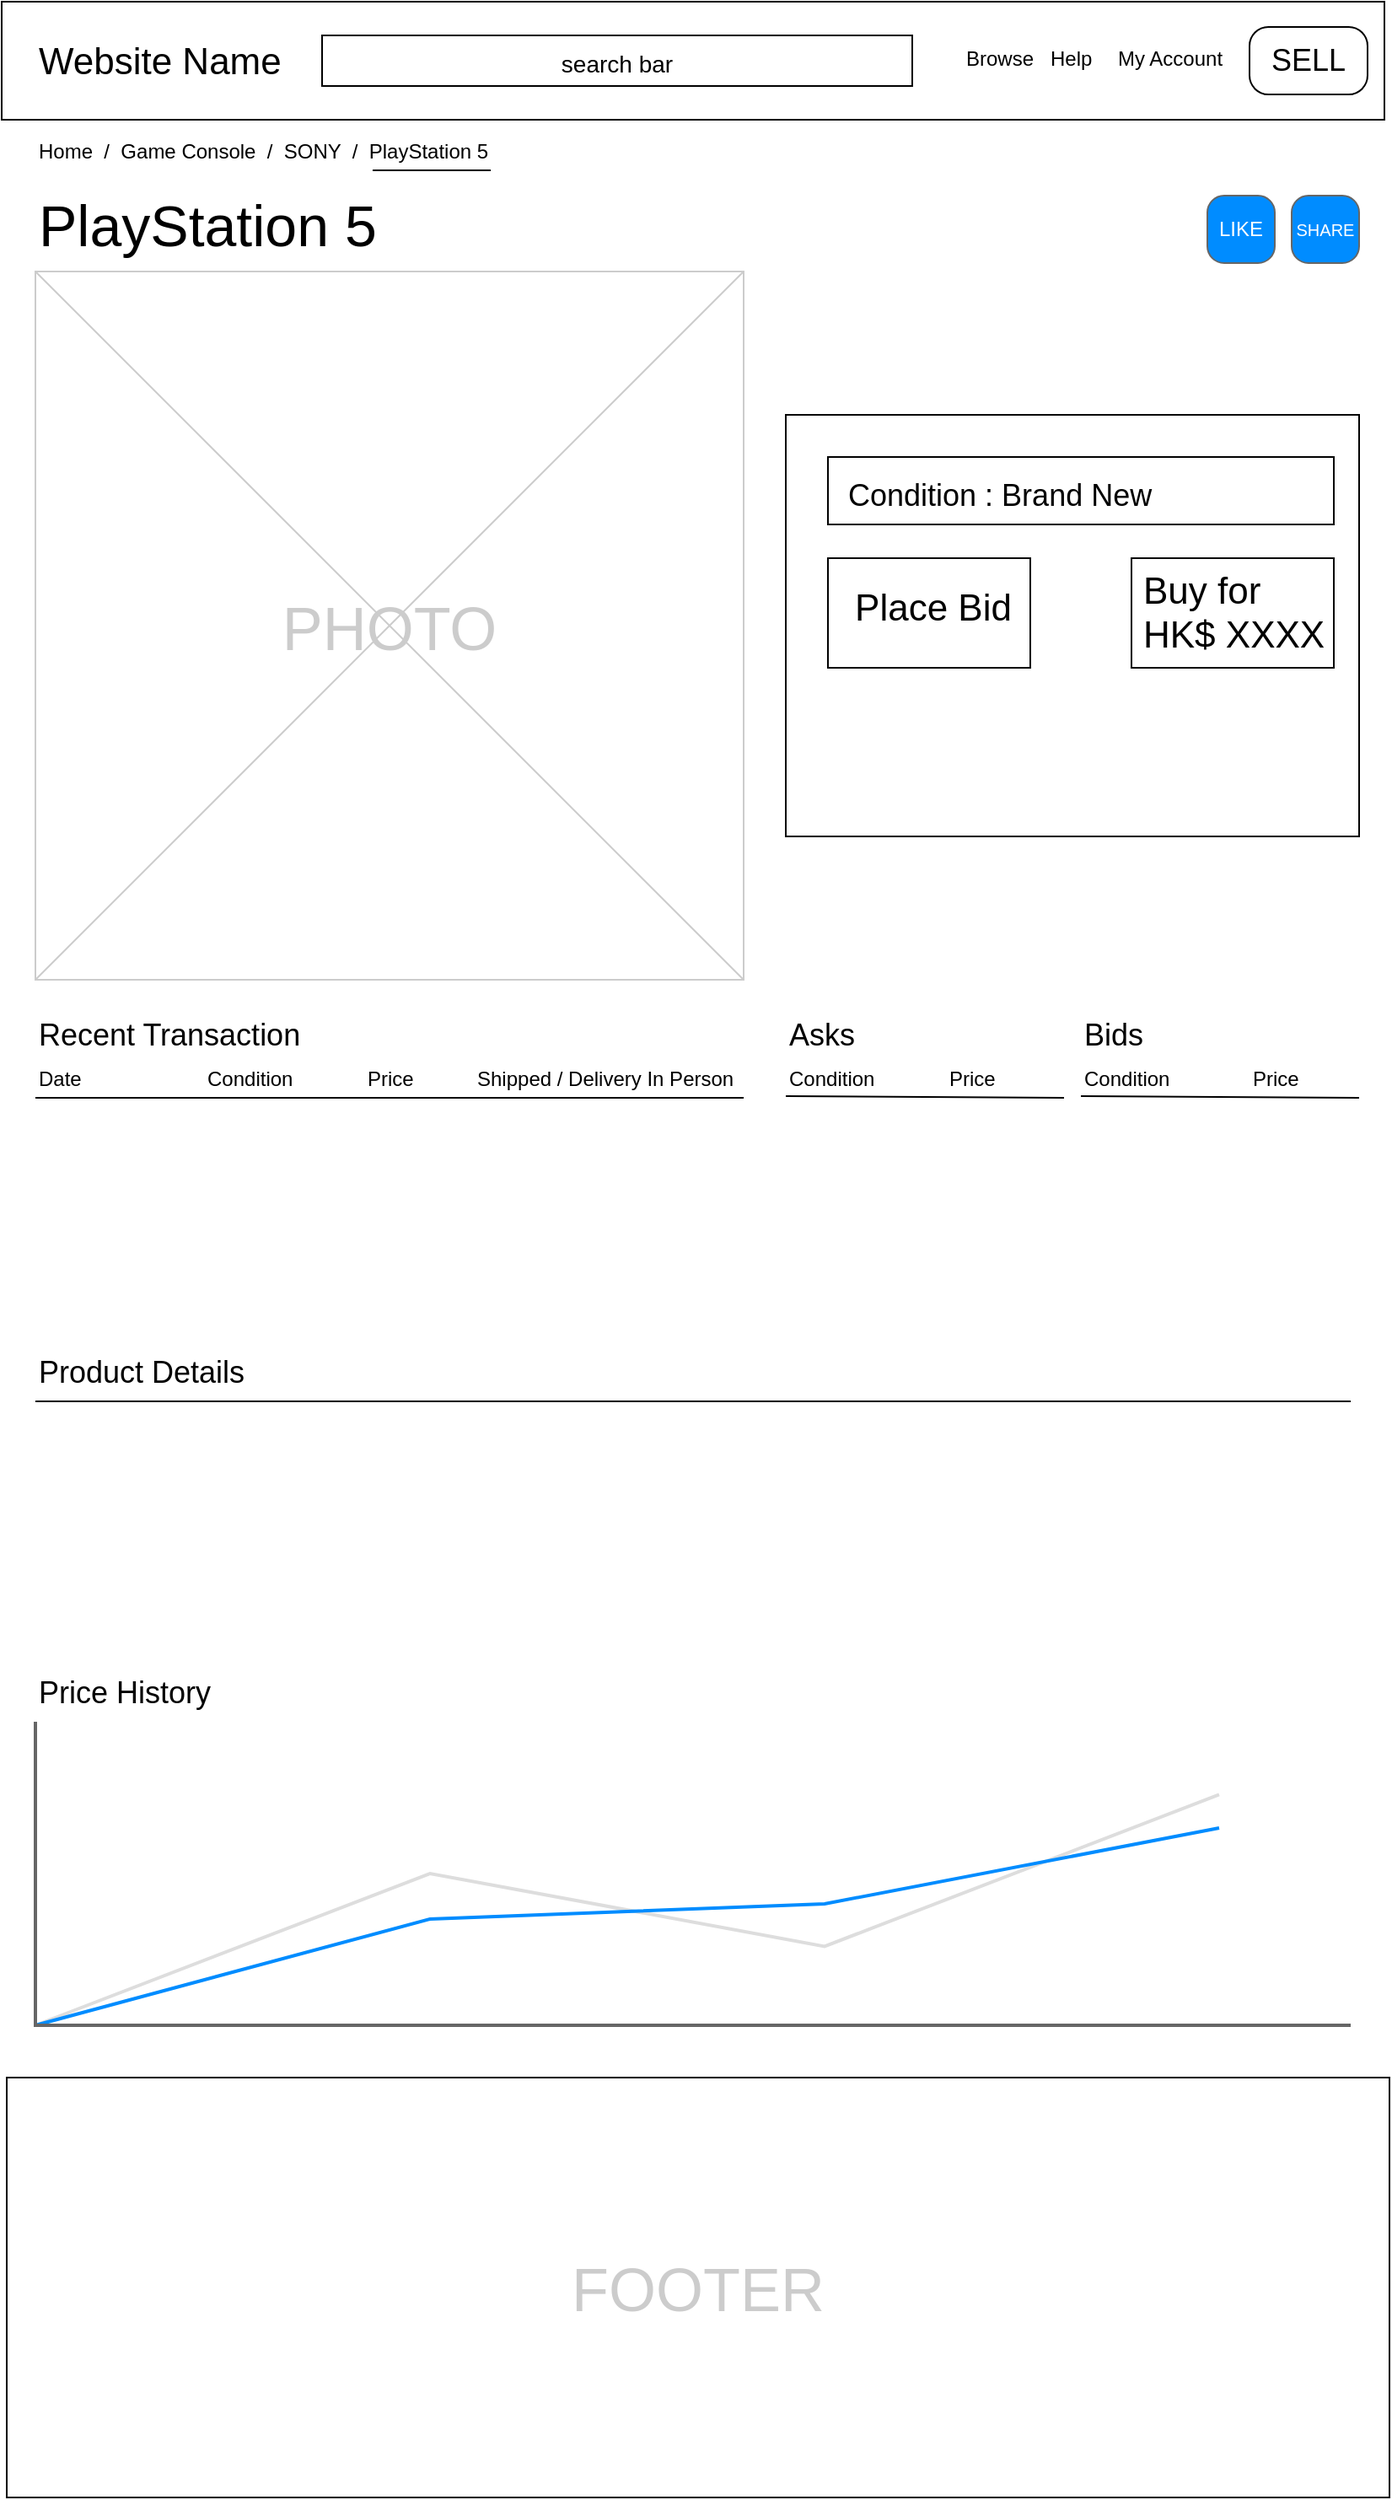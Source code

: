 <mxfile version="20.0.4" type="github"><diagram name="Page-1" id="f1b7ffb7-ca1e-a977-7cf5-a751b3c06c05"><mxGraphModel dx="976" dy="770" grid="1" gridSize="10" guides="1" tooltips="1" connect="1" arrows="1" fold="1" page="1" pageScale="1" pageWidth="827" pageHeight="1169" background="none" math="0" shadow="0"><root><mxCell id="0"/><mxCell id="1" parent="0"/><mxCell id="JPSK89S25n1LUuH9_Zfj-73" value="" style="rounded=0;whiteSpace=wrap;html=1;fontSize=8;" parent="1" vertex="1"><mxGeometry x="465" y="245" width="340" height="250" as="geometry"/></mxCell><mxCell id="JPSK89S25n1LUuH9_Zfj-61" value="" style="rounded=0;whiteSpace=wrap;html=1;fontSize=18;" parent="1" vertex="1"><mxGeometry width="820" height="70" as="geometry"/></mxCell><mxCell id="JPSK89S25n1LUuH9_Zfj-62" value="Website Name" style="text;spacingTop=-5;fontSize=22;fontStyle=0" parent="1" vertex="1"><mxGeometry x="20" y="20" width="150" height="30" as="geometry"/></mxCell><mxCell id="JPSK89S25n1LUuH9_Zfj-63" value="Browse" style="text;spacingTop=-5;" parent="1" vertex="1"><mxGeometry x="570" y="25.0" width="30" height="20" as="geometry"/></mxCell><mxCell id="JPSK89S25n1LUuH9_Zfj-64" value="&lt;font style=&quot;font-size: 14px;&quot;&gt;search bar&lt;/font&gt;" style="rounded=0;whiteSpace=wrap;html=1;fontSize=25;verticalAlign=bottom;" parent="1" vertex="1"><mxGeometry x="190" y="20" width="350" height="30" as="geometry"/></mxCell><mxCell id="JPSK89S25n1LUuH9_Zfj-65" value="SELL" style="rounded=1;whiteSpace=wrap;html=1;fontSize=18;arcSize=28;" parent="1" vertex="1"><mxGeometry x="740" y="15" width="70" height="40" as="geometry"/></mxCell><mxCell id="JPSK89S25n1LUuH9_Zfj-66" value="Help" style="text;spacingTop=-5;" parent="1" vertex="1"><mxGeometry x="620" y="25.0" width="30" height="20" as="geometry"/></mxCell><mxCell id="JPSK89S25n1LUuH9_Zfj-67" value="My Account" style="text;spacingTop=-5;" parent="1" vertex="1"><mxGeometry x="660" y="25.0" width="30" height="20" as="geometry"/></mxCell><mxCell id="JPSK89S25n1LUuH9_Zfj-68" value="Home  /  Game Console  /  SONY  /  PlayStation 5 " style="text;spacingTop=-5;" parent="1" vertex="1"><mxGeometry x="20" y="80" width="30" height="20" as="geometry"/></mxCell><mxCell id="JPSK89S25n1LUuH9_Zfj-70" value="" style="endArrow=none;html=1;rounded=0;" parent="1" edge="1"><mxGeometry width="50" height="50" relative="1" as="geometry"><mxPoint x="220" y="100" as="sourcePoint"/><mxPoint x="290" y="100" as="targetPoint"/></mxGeometry></mxCell><mxCell id="JPSK89S25n1LUuH9_Zfj-71" value="PlayStation 5" style="text;spacingTop=-5;fontSize=34;fontStyle=0" parent="1" vertex="1"><mxGeometry x="20" y="110" width="230" height="50" as="geometry"/></mxCell><mxCell id="JPSK89S25n1LUuH9_Zfj-75" value="Recent Transaction" style="text;spacingTop=-5;fontSize=18;" parent="1" vertex="1"><mxGeometry x="20" y="600" width="30" height="20" as="geometry"/></mxCell><mxCell id="JPSK89S25n1LUuH9_Zfj-78" value="" style="group" parent="1" vertex="1" connectable="0"><mxGeometry x="20" y="160" width="420" height="420" as="geometry"/></mxCell><mxCell id="JPSK89S25n1LUuH9_Zfj-74" value="" style="verticalLabelPosition=bottom;verticalAlign=top;strokeWidth=1;shape=mxgraph.mockup.graphics.iconGrid;strokeColor=#CCCCCC;gridSize=1,1;" parent="JPSK89S25n1LUuH9_Zfj-78" vertex="1"><mxGeometry width="420.0" height="420.0" as="geometry"/></mxCell><mxCell id="JPSK89S25n1LUuH9_Zfj-77" value="PHOTO" style="text;spacingTop=-5;align=center;verticalAlign=middle;fontSize=36;fontColor=#CCCCCC" parent="JPSK89S25n1LUuH9_Zfj-78" vertex="1"><mxGeometry width="420.0" height="420.0" as="geometry"/></mxCell><mxCell id="JPSK89S25n1LUuH9_Zfj-80" value="" style="group" parent="1" vertex="1" connectable="0"><mxGeometry x="670" y="330" width="120" height="65" as="geometry"/></mxCell><mxCell id="JPSK89S25n1LUuH9_Zfj-79" value="" style="rounded=0;whiteSpace=wrap;html=1;fontSize=34;" parent="JPSK89S25n1LUuH9_Zfj-80" vertex="1"><mxGeometry width="120" height="65" as="geometry"/></mxCell><mxCell id="JPSK89S25n1LUuH9_Zfj-76" value="Buy for HK$ XXXX" style="text;spacingTop=-5;whiteSpace=wrap;align=left;fontSize=22;" parent="JPSK89S25n1LUuH9_Zfj-80" vertex="1"><mxGeometry x="5" y="5" width="110" height="60" as="geometry"/></mxCell><mxCell id="JPSK89S25n1LUuH9_Zfj-81" value="" style="group" parent="1" vertex="1" connectable="0"><mxGeometry x="490" y="330" width="120" height="65" as="geometry"/></mxCell><mxCell id="JPSK89S25n1LUuH9_Zfj-82" value="" style="rounded=0;whiteSpace=wrap;html=1;fontSize=34;" parent="JPSK89S25n1LUuH9_Zfj-81" vertex="1"><mxGeometry width="120" height="65" as="geometry"/></mxCell><mxCell id="JPSK89S25n1LUuH9_Zfj-83" value="Place Bid" style="text;spacingTop=-5;whiteSpace=wrap;align=center;fontSize=22;verticalAlign=middle;" parent="JPSK89S25n1LUuH9_Zfj-81" vertex="1"><mxGeometry x="5" width="115" height="65" as="geometry"/></mxCell><mxCell id="JPSK89S25n1LUuH9_Zfj-86" value="" style="rounded=0;whiteSpace=wrap;html=1;fontSize=34;" parent="1" vertex="1"><mxGeometry x="490" y="270" width="300" height="40" as="geometry"/></mxCell><mxCell id="JPSK89S25n1LUuH9_Zfj-90" value="Condition : Brand New" style="text;spacingTop=-5;fontSize=18;fontStyle=0" parent="1" vertex="1"><mxGeometry x="500" y="280" width="70" height="20" as="geometry"/></mxCell><mxCell id="JPSK89S25n1LUuH9_Zfj-91" value="" style="endArrow=none;html=1;rounded=0;fontSize=18;" parent="1" edge="1"><mxGeometry width="50" height="50" relative="1" as="geometry"><mxPoint x="20" y="650" as="sourcePoint"/><mxPoint x="440" y="650" as="targetPoint"/></mxGeometry></mxCell><mxCell id="JPSK89S25n1LUuH9_Zfj-92" value="Date" style="text;spacingTop=-5;" parent="1" vertex="1"><mxGeometry x="20" y="630" width="30" height="20" as="geometry"/></mxCell><mxCell id="JPSK89S25n1LUuH9_Zfj-93" value="Condition" style="text;spacingTop=-5;" parent="1" vertex="1"><mxGeometry x="120" y="630" width="30" height="20" as="geometry"/></mxCell><mxCell id="JPSK89S25n1LUuH9_Zfj-94" value="Price" style="text;spacingTop=-5;" parent="1" vertex="1"><mxGeometry x="215" y="630" width="30" height="20" as="geometry"/></mxCell><mxCell id="JPSK89S25n1LUuH9_Zfj-95" value="Shipped / Delivery In Person" style="text;spacingTop=-5;" parent="1" vertex="1"><mxGeometry x="280" y="630" width="30" height="20" as="geometry"/></mxCell><mxCell id="JPSK89S25n1LUuH9_Zfj-100" value="Asks" style="text;spacingTop=-5;fontSize=18;" parent="1" vertex="1"><mxGeometry x="465" y="600" width="30" height="20" as="geometry"/></mxCell><mxCell id="JPSK89S25n1LUuH9_Zfj-101" value="Bids" style="text;spacingTop=-5;fontSize=18;" parent="1" vertex="1"><mxGeometry x="640" y="600" width="30" height="20" as="geometry"/></mxCell><mxCell id="JPSK89S25n1LUuH9_Zfj-102" value="" style="endArrow=none;html=1;rounded=0;fontSize=18;" parent="1" edge="1"><mxGeometry width="50" height="50" relative="1" as="geometry"><mxPoint x="465" y="649" as="sourcePoint"/><mxPoint x="630" y="650" as="targetPoint"/></mxGeometry></mxCell><mxCell id="JPSK89S25n1LUuH9_Zfj-103" value="" style="endArrow=none;html=1;rounded=0;fontSize=18;" parent="1" edge="1"><mxGeometry width="50" height="50" relative="1" as="geometry"><mxPoint x="640" y="649" as="sourcePoint"/><mxPoint x="805" y="650" as="targetPoint"/></mxGeometry></mxCell><mxCell id="JPSK89S25n1LUuH9_Zfj-104" value="Condition" style="text;spacingTop=-5;" parent="1" vertex="1"><mxGeometry x="465" y="630" width="30" height="20" as="geometry"/></mxCell><mxCell id="JPSK89S25n1LUuH9_Zfj-105" value="Condition" style="text;spacingTop=-5;" parent="1" vertex="1"><mxGeometry x="640" y="630" width="30" height="20" as="geometry"/></mxCell><mxCell id="JPSK89S25n1LUuH9_Zfj-106" value="Price" style="text;spacingTop=-5;" parent="1" vertex="1"><mxGeometry x="560" y="630" width="30" height="20" as="geometry"/></mxCell><mxCell id="JPSK89S25n1LUuH9_Zfj-107" value="Price" style="text;spacingTop=-5;" parent="1" vertex="1"><mxGeometry x="740" y="630" width="30" height="20" as="geometry"/></mxCell><mxCell id="JPSK89S25n1LUuH9_Zfj-108" value="Product Details" style="text;spacingTop=-5;fontSize=18;" parent="1" vertex="1"><mxGeometry x="20" y="800" width="30" height="20" as="geometry"/></mxCell><mxCell id="JPSK89S25n1LUuH9_Zfj-111" value="" style="endArrow=none;html=1;rounded=0;fontSize=18;" parent="1" edge="1"><mxGeometry width="50" height="50" relative="1" as="geometry"><mxPoint x="20" y="830" as="sourcePoint"/><mxPoint x="800" y="830" as="targetPoint"/></mxGeometry></mxCell><mxCell id="JPSK89S25n1LUuH9_Zfj-114" value="LIKE" style="strokeWidth=1;shadow=0;dashed=0;align=center;html=1;shape=mxgraph.mockup.buttons.button;strokeColor=#666666;fontColor=#ffffff;mainText=;buttonStyle=round;fontSize=12;fontStyle=0;fillColor=#008cff;whiteSpace=wrap;" parent="1" vertex="1"><mxGeometry x="715" y="115" width="40" height="40" as="geometry"/></mxCell><mxCell id="JPSK89S25n1LUuH9_Zfj-115" value="SHARE" style="strokeWidth=1;shadow=0;dashed=0;align=center;html=1;shape=mxgraph.mockup.buttons.button;strokeColor=#666666;fontColor=#ffffff;mainText=;buttonStyle=round;fontSize=10;fontStyle=0;fillColor=#008cff;whiteSpace=wrap;" parent="1" vertex="1"><mxGeometry x="765" y="115" width="40" height="40" as="geometry"/></mxCell><mxCell id="JPSK89S25n1LUuH9_Zfj-116" value="" style="verticalLabelPosition=bottom;shadow=0;dashed=0;align=center;html=1;verticalAlign=top;strokeWidth=1;shape=mxgraph.mockup.graphics.lineChart;strokeColor=none;strokeColor2=#666666;strokeColor3=#008cff;strokeColor4=#dddddd;fontSize=10;" parent="1" vertex="1"><mxGeometry x="20" y="1020" width="780" height="180" as="geometry"/></mxCell><mxCell id="JPSK89S25n1LUuH9_Zfj-117" value="Price History" style="text;spacingTop=-5;fontSize=18;" parent="1" vertex="1"><mxGeometry x="20" y="990" width="30" height="20" as="geometry"/></mxCell><mxCell id="JPSK89S25n1LUuH9_Zfj-118" value="" style="group" parent="1" vertex="1" connectable="0"><mxGeometry x="3" y="1230" width="820" height="250" as="geometry"/></mxCell><mxCell id="JPSK89S25n1LUuH9_Zfj-99" value="" style="rounded=0;whiteSpace=wrap;html=1;labelBackgroundColor=#E6E6E6;fontSize=23;fontColor=none;" parent="JPSK89S25n1LUuH9_Zfj-118" vertex="1"><mxGeometry y="1" width="820" height="249" as="geometry"/></mxCell><mxCell id="JPSK89S25n1LUuH9_Zfj-98" value="FOOTER" style="text;spacingTop=-5;align=center;verticalAlign=middle;fontSize=36;fontColor=#CCCCCC" parent="JPSK89S25n1LUuH9_Zfj-118" vertex="1"><mxGeometry width="820" height="250" as="geometry"/></mxCell></root></mxGraphModel></diagram></mxfile>